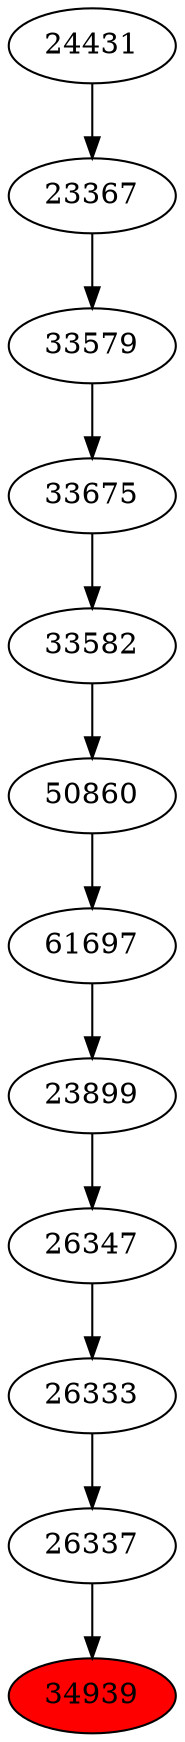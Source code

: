 strict digraph{ 
34939 [label="34939" fillcolor=red style=filled]
26337 -> 34939
26337 [label="26337"]
26333 -> 26337
26333 [label="26333"]
26347 -> 26333
26347 [label="26347"]
23899 -> 26347
23899 [label="23899"]
61697 -> 23899
61697 [label="61697"]
50860 -> 61697
50860 [label="50860"]
33582 -> 50860
33582 [label="33582"]
33675 -> 33582
33675 [label="33675"]
33579 -> 33675
33579 [label="33579"]
23367 -> 33579
23367 [label="23367"]
24431 -> 23367
24431 [label="24431"]
}